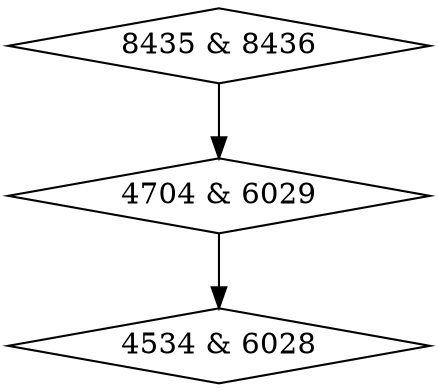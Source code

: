 digraph {
0 [label = "4534 & 6028", shape = diamond];
1 [label = "4704 & 6029", shape = diamond];
2 [label = "8435 & 8436", shape = diamond];
1->0;
2->1;
}

